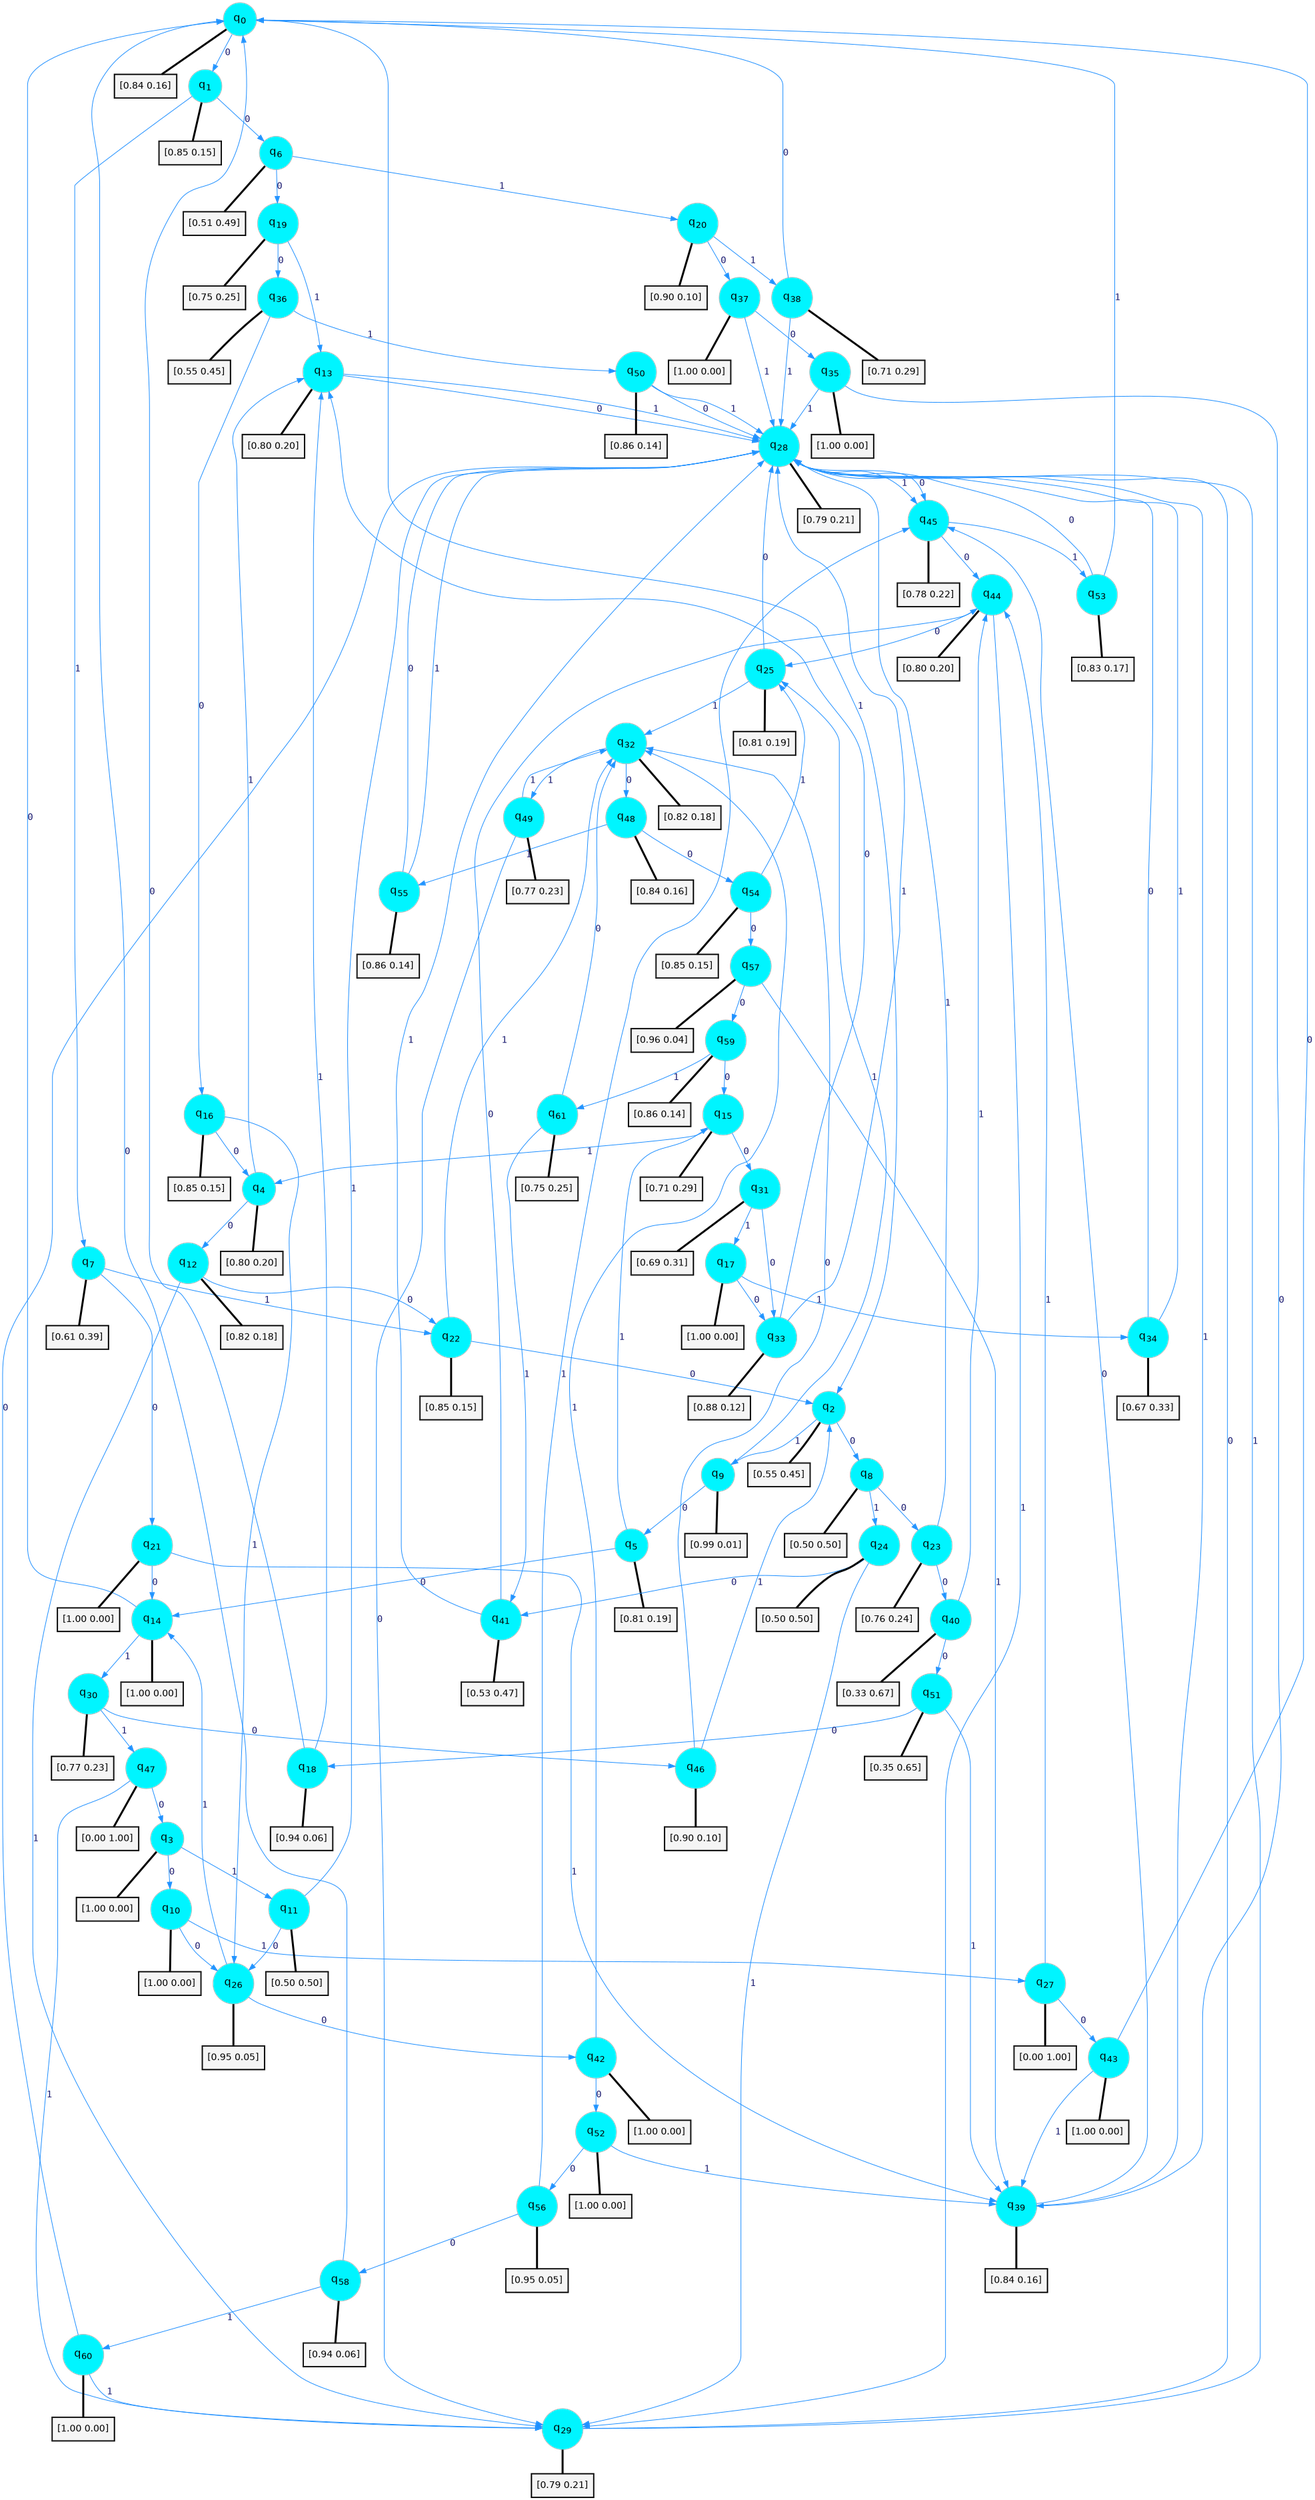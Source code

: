 digraph G {
graph [
bgcolor=transparent, dpi=300, rankdir=TD, size="40,25"];
node [
color=gray, fillcolor=turquoise1, fontcolor=black, fontname=Helvetica, fontsize=16, fontweight=bold, shape=circle, style=filled];
edge [
arrowsize=1, color=dodgerblue1, fontcolor=midnightblue, fontname=courier, fontweight=bold, penwidth=1, style=solid, weight=20];
0[label=<q<SUB>0</SUB>>];
1[label=<q<SUB>1</SUB>>];
2[label=<q<SUB>2</SUB>>];
3[label=<q<SUB>3</SUB>>];
4[label=<q<SUB>4</SUB>>];
5[label=<q<SUB>5</SUB>>];
6[label=<q<SUB>6</SUB>>];
7[label=<q<SUB>7</SUB>>];
8[label=<q<SUB>8</SUB>>];
9[label=<q<SUB>9</SUB>>];
10[label=<q<SUB>10</SUB>>];
11[label=<q<SUB>11</SUB>>];
12[label=<q<SUB>12</SUB>>];
13[label=<q<SUB>13</SUB>>];
14[label=<q<SUB>14</SUB>>];
15[label=<q<SUB>15</SUB>>];
16[label=<q<SUB>16</SUB>>];
17[label=<q<SUB>17</SUB>>];
18[label=<q<SUB>18</SUB>>];
19[label=<q<SUB>19</SUB>>];
20[label=<q<SUB>20</SUB>>];
21[label=<q<SUB>21</SUB>>];
22[label=<q<SUB>22</SUB>>];
23[label=<q<SUB>23</SUB>>];
24[label=<q<SUB>24</SUB>>];
25[label=<q<SUB>25</SUB>>];
26[label=<q<SUB>26</SUB>>];
27[label=<q<SUB>27</SUB>>];
28[label=<q<SUB>28</SUB>>];
29[label=<q<SUB>29</SUB>>];
30[label=<q<SUB>30</SUB>>];
31[label=<q<SUB>31</SUB>>];
32[label=<q<SUB>32</SUB>>];
33[label=<q<SUB>33</SUB>>];
34[label=<q<SUB>34</SUB>>];
35[label=<q<SUB>35</SUB>>];
36[label=<q<SUB>36</SUB>>];
37[label=<q<SUB>37</SUB>>];
38[label=<q<SUB>38</SUB>>];
39[label=<q<SUB>39</SUB>>];
40[label=<q<SUB>40</SUB>>];
41[label=<q<SUB>41</SUB>>];
42[label=<q<SUB>42</SUB>>];
43[label=<q<SUB>43</SUB>>];
44[label=<q<SUB>44</SUB>>];
45[label=<q<SUB>45</SUB>>];
46[label=<q<SUB>46</SUB>>];
47[label=<q<SUB>47</SUB>>];
48[label=<q<SUB>48</SUB>>];
49[label=<q<SUB>49</SUB>>];
50[label=<q<SUB>50</SUB>>];
51[label=<q<SUB>51</SUB>>];
52[label=<q<SUB>52</SUB>>];
53[label=<q<SUB>53</SUB>>];
54[label=<q<SUB>54</SUB>>];
55[label=<q<SUB>55</SUB>>];
56[label=<q<SUB>56</SUB>>];
57[label=<q<SUB>57</SUB>>];
58[label=<q<SUB>58</SUB>>];
59[label=<q<SUB>59</SUB>>];
60[label=<q<SUB>60</SUB>>];
61[label=<q<SUB>61</SUB>>];
62[label="[0.84 0.16]", shape=box,fontcolor=black, fontname=Helvetica, fontsize=14, penwidth=2, fillcolor=whitesmoke,color=black];
63[label="[0.85 0.15]", shape=box,fontcolor=black, fontname=Helvetica, fontsize=14, penwidth=2, fillcolor=whitesmoke,color=black];
64[label="[0.55 0.45]", shape=box,fontcolor=black, fontname=Helvetica, fontsize=14, penwidth=2, fillcolor=whitesmoke,color=black];
65[label="[1.00 0.00]", shape=box,fontcolor=black, fontname=Helvetica, fontsize=14, penwidth=2, fillcolor=whitesmoke,color=black];
66[label="[0.80 0.20]", shape=box,fontcolor=black, fontname=Helvetica, fontsize=14, penwidth=2, fillcolor=whitesmoke,color=black];
67[label="[0.81 0.19]", shape=box,fontcolor=black, fontname=Helvetica, fontsize=14, penwidth=2, fillcolor=whitesmoke,color=black];
68[label="[0.51 0.49]", shape=box,fontcolor=black, fontname=Helvetica, fontsize=14, penwidth=2, fillcolor=whitesmoke,color=black];
69[label="[0.61 0.39]", shape=box,fontcolor=black, fontname=Helvetica, fontsize=14, penwidth=2, fillcolor=whitesmoke,color=black];
70[label="[0.50 0.50]", shape=box,fontcolor=black, fontname=Helvetica, fontsize=14, penwidth=2, fillcolor=whitesmoke,color=black];
71[label="[0.99 0.01]", shape=box,fontcolor=black, fontname=Helvetica, fontsize=14, penwidth=2, fillcolor=whitesmoke,color=black];
72[label="[1.00 0.00]", shape=box,fontcolor=black, fontname=Helvetica, fontsize=14, penwidth=2, fillcolor=whitesmoke,color=black];
73[label="[0.50 0.50]", shape=box,fontcolor=black, fontname=Helvetica, fontsize=14, penwidth=2, fillcolor=whitesmoke,color=black];
74[label="[0.82 0.18]", shape=box,fontcolor=black, fontname=Helvetica, fontsize=14, penwidth=2, fillcolor=whitesmoke,color=black];
75[label="[0.80 0.20]", shape=box,fontcolor=black, fontname=Helvetica, fontsize=14, penwidth=2, fillcolor=whitesmoke,color=black];
76[label="[1.00 0.00]", shape=box,fontcolor=black, fontname=Helvetica, fontsize=14, penwidth=2, fillcolor=whitesmoke,color=black];
77[label="[0.71 0.29]", shape=box,fontcolor=black, fontname=Helvetica, fontsize=14, penwidth=2, fillcolor=whitesmoke,color=black];
78[label="[0.85 0.15]", shape=box,fontcolor=black, fontname=Helvetica, fontsize=14, penwidth=2, fillcolor=whitesmoke,color=black];
79[label="[1.00 0.00]", shape=box,fontcolor=black, fontname=Helvetica, fontsize=14, penwidth=2, fillcolor=whitesmoke,color=black];
80[label="[0.94 0.06]", shape=box,fontcolor=black, fontname=Helvetica, fontsize=14, penwidth=2, fillcolor=whitesmoke,color=black];
81[label="[0.75 0.25]", shape=box,fontcolor=black, fontname=Helvetica, fontsize=14, penwidth=2, fillcolor=whitesmoke,color=black];
82[label="[0.90 0.10]", shape=box,fontcolor=black, fontname=Helvetica, fontsize=14, penwidth=2, fillcolor=whitesmoke,color=black];
83[label="[1.00 0.00]", shape=box,fontcolor=black, fontname=Helvetica, fontsize=14, penwidth=2, fillcolor=whitesmoke,color=black];
84[label="[0.85 0.15]", shape=box,fontcolor=black, fontname=Helvetica, fontsize=14, penwidth=2, fillcolor=whitesmoke,color=black];
85[label="[0.76 0.24]", shape=box,fontcolor=black, fontname=Helvetica, fontsize=14, penwidth=2, fillcolor=whitesmoke,color=black];
86[label="[0.50 0.50]", shape=box,fontcolor=black, fontname=Helvetica, fontsize=14, penwidth=2, fillcolor=whitesmoke,color=black];
87[label="[0.81 0.19]", shape=box,fontcolor=black, fontname=Helvetica, fontsize=14, penwidth=2, fillcolor=whitesmoke,color=black];
88[label="[0.95 0.05]", shape=box,fontcolor=black, fontname=Helvetica, fontsize=14, penwidth=2, fillcolor=whitesmoke,color=black];
89[label="[0.00 1.00]", shape=box,fontcolor=black, fontname=Helvetica, fontsize=14, penwidth=2, fillcolor=whitesmoke,color=black];
90[label="[0.79 0.21]", shape=box,fontcolor=black, fontname=Helvetica, fontsize=14, penwidth=2, fillcolor=whitesmoke,color=black];
91[label="[0.79 0.21]", shape=box,fontcolor=black, fontname=Helvetica, fontsize=14, penwidth=2, fillcolor=whitesmoke,color=black];
92[label="[0.77 0.23]", shape=box,fontcolor=black, fontname=Helvetica, fontsize=14, penwidth=2, fillcolor=whitesmoke,color=black];
93[label="[0.69 0.31]", shape=box,fontcolor=black, fontname=Helvetica, fontsize=14, penwidth=2, fillcolor=whitesmoke,color=black];
94[label="[0.82 0.18]", shape=box,fontcolor=black, fontname=Helvetica, fontsize=14, penwidth=2, fillcolor=whitesmoke,color=black];
95[label="[0.88 0.12]", shape=box,fontcolor=black, fontname=Helvetica, fontsize=14, penwidth=2, fillcolor=whitesmoke,color=black];
96[label="[0.67 0.33]", shape=box,fontcolor=black, fontname=Helvetica, fontsize=14, penwidth=2, fillcolor=whitesmoke,color=black];
97[label="[1.00 0.00]", shape=box,fontcolor=black, fontname=Helvetica, fontsize=14, penwidth=2, fillcolor=whitesmoke,color=black];
98[label="[0.55 0.45]", shape=box,fontcolor=black, fontname=Helvetica, fontsize=14, penwidth=2, fillcolor=whitesmoke,color=black];
99[label="[1.00 0.00]", shape=box,fontcolor=black, fontname=Helvetica, fontsize=14, penwidth=2, fillcolor=whitesmoke,color=black];
100[label="[0.71 0.29]", shape=box,fontcolor=black, fontname=Helvetica, fontsize=14, penwidth=2, fillcolor=whitesmoke,color=black];
101[label="[0.84 0.16]", shape=box,fontcolor=black, fontname=Helvetica, fontsize=14, penwidth=2, fillcolor=whitesmoke,color=black];
102[label="[0.33 0.67]", shape=box,fontcolor=black, fontname=Helvetica, fontsize=14, penwidth=2, fillcolor=whitesmoke,color=black];
103[label="[0.53 0.47]", shape=box,fontcolor=black, fontname=Helvetica, fontsize=14, penwidth=2, fillcolor=whitesmoke,color=black];
104[label="[1.00 0.00]", shape=box,fontcolor=black, fontname=Helvetica, fontsize=14, penwidth=2, fillcolor=whitesmoke,color=black];
105[label="[1.00 0.00]", shape=box,fontcolor=black, fontname=Helvetica, fontsize=14, penwidth=2, fillcolor=whitesmoke,color=black];
106[label="[0.80 0.20]", shape=box,fontcolor=black, fontname=Helvetica, fontsize=14, penwidth=2, fillcolor=whitesmoke,color=black];
107[label="[0.78 0.22]", shape=box,fontcolor=black, fontname=Helvetica, fontsize=14, penwidth=2, fillcolor=whitesmoke,color=black];
108[label="[0.90 0.10]", shape=box,fontcolor=black, fontname=Helvetica, fontsize=14, penwidth=2, fillcolor=whitesmoke,color=black];
109[label="[0.00 1.00]", shape=box,fontcolor=black, fontname=Helvetica, fontsize=14, penwidth=2, fillcolor=whitesmoke,color=black];
110[label="[0.84 0.16]", shape=box,fontcolor=black, fontname=Helvetica, fontsize=14, penwidth=2, fillcolor=whitesmoke,color=black];
111[label="[0.77 0.23]", shape=box,fontcolor=black, fontname=Helvetica, fontsize=14, penwidth=2, fillcolor=whitesmoke,color=black];
112[label="[0.86 0.14]", shape=box,fontcolor=black, fontname=Helvetica, fontsize=14, penwidth=2, fillcolor=whitesmoke,color=black];
113[label="[0.35 0.65]", shape=box,fontcolor=black, fontname=Helvetica, fontsize=14, penwidth=2, fillcolor=whitesmoke,color=black];
114[label="[1.00 0.00]", shape=box,fontcolor=black, fontname=Helvetica, fontsize=14, penwidth=2, fillcolor=whitesmoke,color=black];
115[label="[0.83 0.17]", shape=box,fontcolor=black, fontname=Helvetica, fontsize=14, penwidth=2, fillcolor=whitesmoke,color=black];
116[label="[0.85 0.15]", shape=box,fontcolor=black, fontname=Helvetica, fontsize=14, penwidth=2, fillcolor=whitesmoke,color=black];
117[label="[0.86 0.14]", shape=box,fontcolor=black, fontname=Helvetica, fontsize=14, penwidth=2, fillcolor=whitesmoke,color=black];
118[label="[0.95 0.05]", shape=box,fontcolor=black, fontname=Helvetica, fontsize=14, penwidth=2, fillcolor=whitesmoke,color=black];
119[label="[0.96 0.04]", shape=box,fontcolor=black, fontname=Helvetica, fontsize=14, penwidth=2, fillcolor=whitesmoke,color=black];
120[label="[0.94 0.06]", shape=box,fontcolor=black, fontname=Helvetica, fontsize=14, penwidth=2, fillcolor=whitesmoke,color=black];
121[label="[0.86 0.14]", shape=box,fontcolor=black, fontname=Helvetica, fontsize=14, penwidth=2, fillcolor=whitesmoke,color=black];
122[label="[1.00 0.00]", shape=box,fontcolor=black, fontname=Helvetica, fontsize=14, penwidth=2, fillcolor=whitesmoke,color=black];
123[label="[0.75 0.25]", shape=box,fontcolor=black, fontname=Helvetica, fontsize=14, penwidth=2, fillcolor=whitesmoke,color=black];
0->1 [label=0];
0->2 [label=1];
0->62 [arrowhead=none, penwidth=3,color=black];
1->6 [label=0];
1->7 [label=1];
1->63 [arrowhead=none, penwidth=3,color=black];
2->8 [label=0];
2->9 [label=1];
2->64 [arrowhead=none, penwidth=3,color=black];
3->10 [label=0];
3->11 [label=1];
3->65 [arrowhead=none, penwidth=3,color=black];
4->12 [label=0];
4->13 [label=1];
4->66 [arrowhead=none, penwidth=3,color=black];
5->14 [label=0];
5->15 [label=1];
5->67 [arrowhead=none, penwidth=3,color=black];
6->19 [label=0];
6->20 [label=1];
6->68 [arrowhead=none, penwidth=3,color=black];
7->21 [label=0];
7->22 [label=1];
7->69 [arrowhead=none, penwidth=3,color=black];
8->23 [label=0];
8->24 [label=1];
8->70 [arrowhead=none, penwidth=3,color=black];
9->5 [label=0];
9->25 [label=1];
9->71 [arrowhead=none, penwidth=3,color=black];
10->26 [label=0];
10->27 [label=1];
10->72 [arrowhead=none, penwidth=3,color=black];
11->26 [label=0];
11->28 [label=1];
11->73 [arrowhead=none, penwidth=3,color=black];
12->22 [label=0];
12->29 [label=1];
12->74 [arrowhead=none, penwidth=3,color=black];
13->28 [label=0];
13->28 [label=1];
13->75 [arrowhead=none, penwidth=3,color=black];
14->0 [label=0];
14->30 [label=1];
14->76 [arrowhead=none, penwidth=3,color=black];
15->31 [label=0];
15->4 [label=1];
15->77 [arrowhead=none, penwidth=3,color=black];
16->4 [label=0];
16->26 [label=1];
16->78 [arrowhead=none, penwidth=3,color=black];
17->33 [label=0];
17->34 [label=1];
17->79 [arrowhead=none, penwidth=3,color=black];
18->0 [label=0];
18->13 [label=1];
18->80 [arrowhead=none, penwidth=3,color=black];
19->36 [label=0];
19->13 [label=1];
19->81 [arrowhead=none, penwidth=3,color=black];
20->37 [label=0];
20->38 [label=1];
20->82 [arrowhead=none, penwidth=3,color=black];
21->14 [label=0];
21->39 [label=1];
21->83 [arrowhead=none, penwidth=3,color=black];
22->2 [label=0];
22->32 [label=1];
22->84 [arrowhead=none, penwidth=3,color=black];
23->40 [label=0];
23->28 [label=1];
23->85 [arrowhead=none, penwidth=3,color=black];
24->41 [label=0];
24->29 [label=1];
24->86 [arrowhead=none, penwidth=3,color=black];
25->28 [label=0];
25->32 [label=1];
25->87 [arrowhead=none, penwidth=3,color=black];
26->42 [label=0];
26->14 [label=1];
26->88 [arrowhead=none, penwidth=3,color=black];
27->43 [label=0];
27->44 [label=1];
27->89 [arrowhead=none, penwidth=3,color=black];
28->45 [label=0];
28->45 [label=1];
28->90 [arrowhead=none, penwidth=3,color=black];
29->28 [label=0];
29->28 [label=1];
29->91 [arrowhead=none, penwidth=3,color=black];
30->46 [label=0];
30->47 [label=1];
30->92 [arrowhead=none, penwidth=3,color=black];
31->33 [label=0];
31->17 [label=1];
31->93 [arrowhead=none, penwidth=3,color=black];
32->48 [label=0];
32->49 [label=1];
32->94 [arrowhead=none, penwidth=3,color=black];
33->13 [label=0];
33->28 [label=1];
33->95 [arrowhead=none, penwidth=3,color=black];
34->28 [label=0];
34->28 [label=1];
34->96 [arrowhead=none, penwidth=3,color=black];
35->39 [label=0];
35->28 [label=1];
35->97 [arrowhead=none, penwidth=3,color=black];
36->16 [label=0];
36->50 [label=1];
36->98 [arrowhead=none, penwidth=3,color=black];
37->35 [label=0];
37->28 [label=1];
37->99 [arrowhead=none, penwidth=3,color=black];
38->0 [label=0];
38->28 [label=1];
38->100 [arrowhead=none, penwidth=3,color=black];
39->45 [label=0];
39->28 [label=1];
39->101 [arrowhead=none, penwidth=3,color=black];
40->51 [label=0];
40->44 [label=1];
40->102 [arrowhead=none, penwidth=3,color=black];
41->44 [label=0];
41->28 [label=1];
41->103 [arrowhead=none, penwidth=3,color=black];
42->52 [label=0];
42->32 [label=1];
42->104 [arrowhead=none, penwidth=3,color=black];
43->0 [label=0];
43->39 [label=1];
43->105 [arrowhead=none, penwidth=3,color=black];
44->25 [label=0];
44->29 [label=1];
44->106 [arrowhead=none, penwidth=3,color=black];
45->44 [label=0];
45->53 [label=1];
45->107 [arrowhead=none, penwidth=3,color=black];
46->32 [label=0];
46->2 [label=1];
46->108 [arrowhead=none, penwidth=3,color=black];
47->3 [label=0];
47->29 [label=1];
47->109 [arrowhead=none, penwidth=3,color=black];
48->54 [label=0];
48->55 [label=1];
48->110 [arrowhead=none, penwidth=3,color=black];
49->29 [label=0];
49->32 [label=1];
49->111 [arrowhead=none, penwidth=3,color=black];
50->28 [label=0];
50->28 [label=1];
50->112 [arrowhead=none, penwidth=3,color=black];
51->18 [label=0];
51->39 [label=1];
51->113 [arrowhead=none, penwidth=3,color=black];
52->56 [label=0];
52->39 [label=1];
52->114 [arrowhead=none, penwidth=3,color=black];
53->28 [label=0];
53->0 [label=1];
53->115 [arrowhead=none, penwidth=3,color=black];
54->57 [label=0];
54->25 [label=1];
54->116 [arrowhead=none, penwidth=3,color=black];
55->28 [label=0];
55->28 [label=1];
55->117 [arrowhead=none, penwidth=3,color=black];
56->58 [label=0];
56->45 [label=1];
56->118 [arrowhead=none, penwidth=3,color=black];
57->59 [label=0];
57->39 [label=1];
57->119 [arrowhead=none, penwidth=3,color=black];
58->0 [label=0];
58->60 [label=1];
58->120 [arrowhead=none, penwidth=3,color=black];
59->15 [label=0];
59->61 [label=1];
59->121 [arrowhead=none, penwidth=3,color=black];
60->28 [label=0];
60->29 [label=1];
60->122 [arrowhead=none, penwidth=3,color=black];
61->32 [label=0];
61->41 [label=1];
61->123 [arrowhead=none, penwidth=3,color=black];
}
